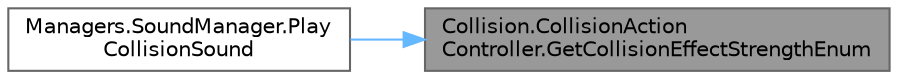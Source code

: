 digraph "Collision.CollisionActionController.GetCollisionEffectStrengthEnum"
{
 // LATEX_PDF_SIZE
  bgcolor="transparent";
  edge [fontname=Helvetica,fontsize=10,labelfontname=Helvetica,labelfontsize=10];
  node [fontname=Helvetica,fontsize=10,shape=box,height=0.2,width=0.4];
  rankdir="RL";
  Node1 [label="Collision.CollisionAction\lController.GetCollisionEffectStrengthEnum",height=0.2,width=0.4,color="gray40", fillcolor="grey60", style="filled", fontcolor="black",tooltip="The unity game object using the collision action controller defines the strength of the action effect..."];
  Node1 -> Node2 [dir="back",color="steelblue1",style="solid"];
  Node2 [label="Managers.SoundManager.Play\lCollisionSound",height=0.2,width=0.4,color="grey40", fillcolor="white", style="filled",URL="$class_managers_1_1_sound_manager.html#a1803534e0e3379b75104fb7dd5f663ad",tooltip="When calls from the collision action controller it plays the sound for the specified 2 dimensional so..."];
}

